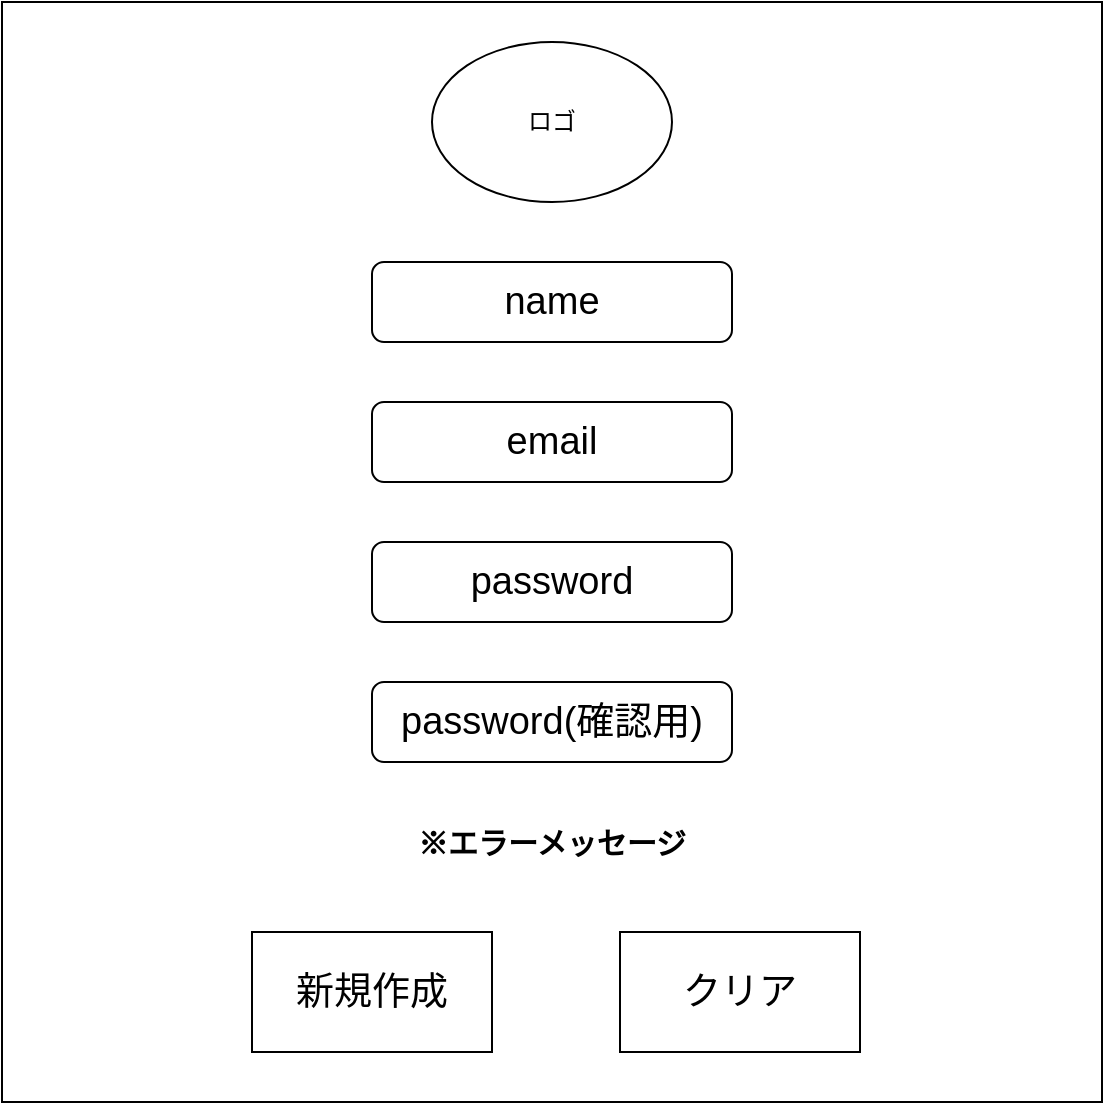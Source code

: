 <mxfile version="14.7.6" type="device"><diagram id="eQqxoxu3f9URPecMcTts" name="ページ1"><mxGraphModel dx="2067" dy="1858" grid="1" gridSize="10" guides="1" tooltips="1" connect="1" arrows="1" fold="1" page="1" pageScale="1" pageWidth="827" pageHeight="1169" math="0" shadow="0"><root><mxCell id="0"/><mxCell id="1" parent="0"/><mxCell id="3" value="" style="whiteSpace=wrap;html=1;aspect=fixed;" parent="1" vertex="1"><mxGeometry x="-15" y="-10" width="550" height="550" as="geometry"/></mxCell><mxCell id="8" value="" style="rounded=1;whiteSpace=wrap;html=1;" parent="1" vertex="1"><mxGeometry x="170" y="330" width="180" height="40" as="geometry"/></mxCell><mxCell id="15" value="password(確認用)" style="text;html=1;strokeColor=none;fillColor=none;align=center;verticalAlign=middle;whiteSpace=wrap;rounded=0;fontSize=19;" parent="1" vertex="1"><mxGeometry x="170" y="315" width="180" height="70" as="geometry"/></mxCell><mxCell id="20" value="ロゴ" style="ellipse;whiteSpace=wrap;html=1;" parent="1" vertex="1"><mxGeometry x="200" y="10" width="120" height="80" as="geometry"/></mxCell><mxCell id="YdUYTukPP7YnFcxE4BGH-20" value="" style="group" vertex="1" connectable="0" parent="1"><mxGeometry x="110" y="450" width="120" height="70" as="geometry"/></mxCell><mxCell id="2" value="" style="rounded=0;whiteSpace=wrap;html=1;" parent="YdUYTukPP7YnFcxE4BGH-20" vertex="1"><mxGeometry y="5" width="120" height="60" as="geometry"/></mxCell><mxCell id="11" value="新規作成" style="text;html=1;strokeColor=none;fillColor=none;align=center;verticalAlign=middle;whiteSpace=wrap;rounded=0;fontSize=19;" parent="YdUYTukPP7YnFcxE4BGH-20" vertex="1"><mxGeometry x="10" width="100" height="70" as="geometry"/></mxCell><mxCell id="YdUYTukPP7YnFcxE4BGH-21" value="" style="group" vertex="1" connectable="0" parent="1"><mxGeometry x="294" y="450" width="120" height="70" as="geometry"/></mxCell><mxCell id="19" value="" style="rounded=0;whiteSpace=wrap;html=1;" parent="YdUYTukPP7YnFcxE4BGH-21" vertex="1"><mxGeometry y="5" width="120" height="60" as="geometry"/></mxCell><mxCell id="18" value="クリア" style="text;html=1;strokeColor=none;fillColor=none;align=center;verticalAlign=middle;whiteSpace=wrap;rounded=0;fontSize=19;" parent="YdUYTukPP7YnFcxE4BGH-21" vertex="1"><mxGeometry x="10" width="100" height="70" as="geometry"/></mxCell><mxCell id="YdUYTukPP7YnFcxE4BGH-22" value="※エラーメッセージ" style="text;html=1;strokeColor=none;fillColor=none;align=center;verticalAlign=middle;whiteSpace=wrap;rounded=0;fontStyle=1;fontSize=15;" vertex="1" parent="1"><mxGeometry x="190" y="400" width="140" height="20" as="geometry"/></mxCell><mxCell id="YdUYTukPP7YnFcxE4BGH-23" value="" style="group" vertex="1" connectable="0" parent="1"><mxGeometry x="170" y="105" width="180" height="70" as="geometry"/></mxCell><mxCell id="6" value="" style="rounded=1;whiteSpace=wrap;html=1;" parent="YdUYTukPP7YnFcxE4BGH-23" vertex="1"><mxGeometry y="15" width="180" height="40" as="geometry"/></mxCell><mxCell id="14" value="name" style="text;html=1;strokeColor=none;fillColor=none;align=center;verticalAlign=middle;whiteSpace=wrap;rounded=0;fontSize=19;" parent="YdUYTukPP7YnFcxE4BGH-23" vertex="1"><mxGeometry x="40" width="100" height="70" as="geometry"/></mxCell><mxCell id="YdUYTukPP7YnFcxE4BGH-24" value="" style="group" vertex="1" connectable="0" parent="1"><mxGeometry x="170" y="175" width="180" height="70" as="geometry"/></mxCell><mxCell id="7" value="" style="rounded=1;whiteSpace=wrap;html=1;" parent="YdUYTukPP7YnFcxE4BGH-24" vertex="1"><mxGeometry y="15" width="180" height="40" as="geometry"/></mxCell><mxCell id="13" value="email" style="text;html=1;strokeColor=none;fillColor=none;align=center;verticalAlign=middle;whiteSpace=wrap;rounded=0;fontSize=19;" parent="YdUYTukPP7YnFcxE4BGH-24" vertex="1"><mxGeometry x="40" width="100" height="70" as="geometry"/></mxCell><mxCell id="YdUYTukPP7YnFcxE4BGH-25" value="" style="group" vertex="1" connectable="0" parent="1"><mxGeometry x="170" y="245" width="180" height="70" as="geometry"/></mxCell><mxCell id="9" value="" style="rounded=1;whiteSpace=wrap;html=1;" parent="YdUYTukPP7YnFcxE4BGH-25" vertex="1"><mxGeometry y="15" width="180" height="40" as="geometry"/></mxCell><mxCell id="12" value="password" style="text;html=1;strokeColor=none;fillColor=none;align=center;verticalAlign=middle;whiteSpace=wrap;rounded=0;fontSize=19;" parent="YdUYTukPP7YnFcxE4BGH-25" vertex="1"><mxGeometry x="40" width="100" height="70" as="geometry"/></mxCell></root></mxGraphModel></diagram></mxfile>